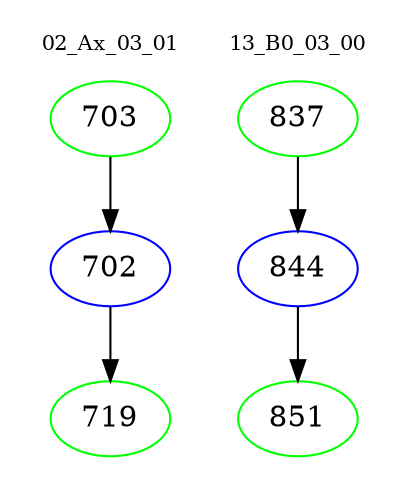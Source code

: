 digraph{
subgraph cluster_0 {
color = white
label = "02_Ax_03_01";
fontsize=10;
T0_703 [label="703", color="green"]
T0_703 -> T0_702 [color="black"]
T0_702 [label="702", color="blue"]
T0_702 -> T0_719 [color="black"]
T0_719 [label="719", color="green"]
}
subgraph cluster_1 {
color = white
label = "13_B0_03_00";
fontsize=10;
T1_837 [label="837", color="green"]
T1_837 -> T1_844 [color="black"]
T1_844 [label="844", color="blue"]
T1_844 -> T1_851 [color="black"]
T1_851 [label="851", color="green"]
}
}
